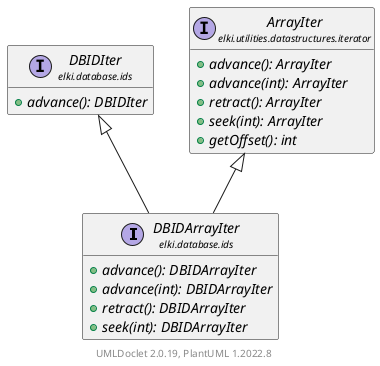 @startuml
    remove .*\.(Instance|Par|Parameterizer|Factory)$
    set namespaceSeparator none
    hide empty fields
    hide empty methods

    interface "<size:14>DBIDArrayIter\n<size:10>elki.database.ids" as elki.database.ids.DBIDArrayIter [[DBIDArrayIter.html]] {
        {abstract} +advance(): DBIDArrayIter
        {abstract} +advance(int): DBIDArrayIter
        {abstract} +retract(): DBIDArrayIter
        {abstract} +seek(int): DBIDArrayIter
    }

    interface "<size:14>DBIDIter\n<size:10>elki.database.ids" as elki.database.ids.DBIDIter [[DBIDIter.html]] {
        {abstract} +advance(): DBIDIter
    }
    interface "<size:14>ArrayIter\n<size:10>elki.utilities.datastructures.iterator" as elki.utilities.datastructures.iterator.ArrayIter [[../../utilities/datastructures/iterator/ArrayIter.html]] {
        {abstract} +advance(): ArrayIter
        {abstract} +advance(int): ArrayIter
        {abstract} +retract(): ArrayIter
        {abstract} +seek(int): ArrayIter
        {abstract} +getOffset(): int
    }

    elki.database.ids.DBIDIter <|-- elki.database.ids.DBIDArrayIter
    elki.utilities.datastructures.iterator.ArrayIter <|-- elki.database.ids.DBIDArrayIter

    center footer UMLDoclet 2.0.19, PlantUML 1.2022.8
@enduml
